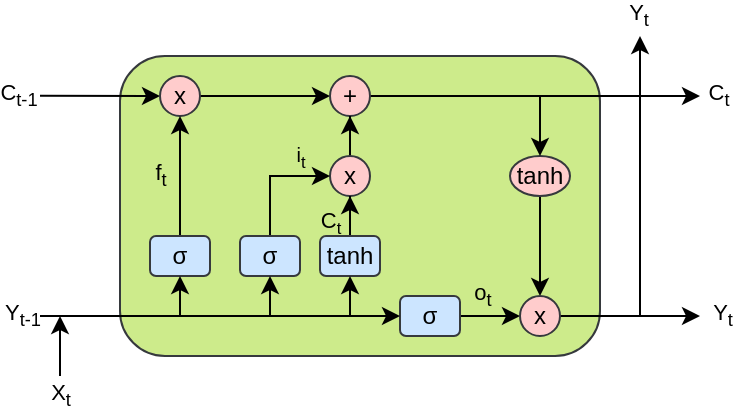 <mxfile version="22.1.11" type="device">
  <diagram name="Page-1" id="95un4xSpwnVG-g4x64Bq">
    <mxGraphModel dx="1098" dy="820" grid="1" gridSize="10" guides="1" tooltips="1" connect="1" arrows="1" fold="1" page="1" pageScale="1" pageWidth="827" pageHeight="1169" math="0" shadow="0">
      <root>
        <mxCell id="0" />
        <mxCell id="1" parent="0" />
        <mxCell id="IbB7KQ5nJDt7Z2YSkib0-1" value="" style="rounded=1;whiteSpace=wrap;html=1;fillColor=#cdeb8b;strokeColor=#36393d;" parent="1" vertex="1">
          <mxGeometry x="100" y="40" width="240" height="150" as="geometry" />
        </mxCell>
        <mxCell id="IbB7KQ5nJDt7Z2YSkib0-2" value="" style="endArrow=classic;html=1;rounded=0;entryX=0;entryY=0.5;entryDx=0;entryDy=0;" parent="1" target="IbB7KQ5nJDt7Z2YSkib0-4" edge="1">
          <mxGeometry width="50" height="50" relative="1" as="geometry">
            <mxPoint x="60" y="59.83" as="sourcePoint" />
            <mxPoint x="120" y="59.83" as="targetPoint" />
          </mxGeometry>
        </mxCell>
        <mxCell id="IbB7KQ5nJDt7Z2YSkib0-3" value="C&lt;sub&gt;t-1&lt;/sub&gt;" style="edgeLabel;html=1;align=center;verticalAlign=middle;resizable=0;points=[];labelBackgroundColor=none;" parent="IbB7KQ5nJDt7Z2YSkib0-2" vertex="1" connectable="0">
          <mxGeometry x="-0.861" y="1" relative="1" as="geometry">
            <mxPoint x="-15" y="1" as="offset" />
          </mxGeometry>
        </mxCell>
        <mxCell id="IbB7KQ5nJDt7Z2YSkib0-6" value="" style="edgeStyle=orthogonalEdgeStyle;rounded=0;orthogonalLoop=1;jettySize=auto;html=1;" parent="1" source="IbB7KQ5nJDt7Z2YSkib0-4" target="IbB7KQ5nJDt7Z2YSkib0-5" edge="1">
          <mxGeometry relative="1" as="geometry" />
        </mxCell>
        <mxCell id="IbB7KQ5nJDt7Z2YSkib0-4" value="&lt;p style=&quot;line-height: 120%;&quot;&gt;x&lt;/p&gt;" style="ellipse;whiteSpace=wrap;html=1;aspect=fixed;verticalAlign=middle;align=center;horizontal=1;fontSize=12;fillColor=#ffcccc;strokeColor=#36393d;" parent="1" vertex="1">
          <mxGeometry x="120" y="50" width="20" height="20" as="geometry" />
        </mxCell>
        <mxCell id="IbB7KQ5nJDt7Z2YSkib0-27" style="edgeStyle=orthogonalEdgeStyle;rounded=0;orthogonalLoop=1;jettySize=auto;html=1;" parent="1" source="IbB7KQ5nJDt7Z2YSkib0-5" edge="1">
          <mxGeometry relative="1" as="geometry">
            <mxPoint x="390" y="60" as="targetPoint" />
          </mxGeometry>
        </mxCell>
        <mxCell id="IbB7KQ5nJDt7Z2YSkib0-29" value="C&lt;sub&gt;t&lt;/sub&gt;" style="edgeLabel;html=1;align=center;verticalAlign=middle;resizable=0;points=[];labelBackgroundColor=none;" parent="IbB7KQ5nJDt7Z2YSkib0-27" vertex="1" connectable="0">
          <mxGeometry x="0.747" relative="1" as="geometry">
            <mxPoint x="30" as="offset" />
          </mxGeometry>
        </mxCell>
        <mxCell id="IbB7KQ5nJDt7Z2YSkib0-5" value="+" style="ellipse;whiteSpace=wrap;html=1;aspect=fixed;align=center;fillColor=#ffcccc;strokeColor=#36393d;" parent="1" vertex="1">
          <mxGeometry x="205" y="50" width="20" height="20" as="geometry" />
        </mxCell>
        <mxCell id="IbB7KQ5nJDt7Z2YSkib0-8" style="edgeStyle=orthogonalEdgeStyle;rounded=0;orthogonalLoop=1;jettySize=auto;html=1;entryX=0.5;entryY=1;entryDx=0;entryDy=0;" parent="1" source="IbB7KQ5nJDt7Z2YSkib0-7" target="IbB7KQ5nJDt7Z2YSkib0-5" edge="1">
          <mxGeometry relative="1" as="geometry" />
        </mxCell>
        <mxCell id="IbB7KQ5nJDt7Z2YSkib0-7" value="&lt;p style=&quot;line-height: 120%;&quot;&gt;x&lt;/p&gt;" style="ellipse;whiteSpace=wrap;html=1;aspect=fixed;verticalAlign=middle;align=center;horizontal=1;fontSize=12;fillColor=#ffcccc;strokeColor=#36393d;" parent="1" vertex="1">
          <mxGeometry x="205" y="90" width="20" height="20" as="geometry" />
        </mxCell>
        <mxCell id="IbB7KQ5nJDt7Z2YSkib0-11" style="edgeStyle=orthogonalEdgeStyle;rounded=0;orthogonalLoop=1;jettySize=auto;html=1;entryX=0.5;entryY=1;entryDx=0;entryDy=0;labelBackgroundColor=none;" parent="1" source="IbB7KQ5nJDt7Z2YSkib0-9" target="IbB7KQ5nJDt7Z2YSkib0-7" edge="1">
          <mxGeometry relative="1" as="geometry" />
        </mxCell>
        <mxCell id="IbB7KQ5nJDt7Z2YSkib0-17" value="C&lt;font size=&quot;1&quot;&gt;&lt;sub&gt;t&lt;/sub&gt;&lt;/font&gt;" style="edgeLabel;html=1;align=center;verticalAlign=middle;resizable=0;points=[];labelBackgroundColor=none;" parent="IbB7KQ5nJDt7Z2YSkib0-11" vertex="1" connectable="0">
          <mxGeometry x="0.569" relative="1" as="geometry">
            <mxPoint x="-10" as="offset" />
          </mxGeometry>
        </mxCell>
        <mxCell id="IbB7KQ5nJDt7Z2YSkib0-9" value="tanh" style="rounded=1;whiteSpace=wrap;html=1;fillColor=#cce5ff;strokeColor=#36393d;" parent="1" vertex="1">
          <mxGeometry x="200" y="130" width="30" height="20" as="geometry" />
        </mxCell>
        <mxCell id="IbB7KQ5nJDt7Z2YSkib0-16" value="&lt;font size=&quot;1&quot;&gt;i&lt;sub&gt;t&lt;/sub&gt;&lt;/font&gt;" style="edgeStyle=orthogonalEdgeStyle;rounded=0;orthogonalLoop=1;jettySize=auto;html=1;entryX=0;entryY=0.5;entryDx=0;entryDy=0;exitX=0.5;exitY=0;exitDx=0;exitDy=0;labelBackgroundColor=none;" parent="1" source="IbB7KQ5nJDt7Z2YSkib0-12" target="IbB7KQ5nJDt7Z2YSkib0-7" edge="1">
          <mxGeometry x="0.5" y="10" relative="1" as="geometry">
            <Array as="points">
              <mxPoint x="175" y="100" />
            </Array>
            <mxPoint as="offset" />
          </mxGeometry>
        </mxCell>
        <mxCell id="IbB7KQ5nJDt7Z2YSkib0-12" value="σ" style="rounded=1;whiteSpace=wrap;html=1;fillColor=#cce5ff;strokeColor=#36393d;" parent="1" vertex="1">
          <mxGeometry x="160" y="130" width="30" height="20" as="geometry" />
        </mxCell>
        <mxCell id="IbB7KQ5nJDt7Z2YSkib0-14" value="f&lt;sub&gt;t&lt;/sub&gt;" style="edgeStyle=orthogonalEdgeStyle;rounded=0;orthogonalLoop=1;jettySize=auto;html=1;labelBackgroundColor=none;" parent="1" source="IbB7KQ5nJDt7Z2YSkib0-13" target="IbB7KQ5nJDt7Z2YSkib0-4" edge="1">
          <mxGeometry y="10" relative="1" as="geometry">
            <mxPoint as="offset" />
          </mxGeometry>
        </mxCell>
        <mxCell id="IbB7KQ5nJDt7Z2YSkib0-13" value="σ" style="rounded=1;whiteSpace=wrap;html=1;fillColor=#cce5ff;strokeColor=#36393d;" parent="1" vertex="1">
          <mxGeometry x="115" y="130" width="30" height="20" as="geometry" />
        </mxCell>
        <mxCell id="IbB7KQ5nJDt7Z2YSkib0-32" style="edgeStyle=orthogonalEdgeStyle;rounded=0;orthogonalLoop=1;jettySize=auto;html=1;" parent="1" source="IbB7KQ5nJDt7Z2YSkib0-18" target="IbB7KQ5nJDt7Z2YSkib0-30" edge="1">
          <mxGeometry relative="1" as="geometry" />
        </mxCell>
        <mxCell id="IbB7KQ5nJDt7Z2YSkib0-43" value="o&lt;sub&gt;t&lt;/sub&gt;" style="edgeLabel;html=1;align=center;verticalAlign=middle;resizable=0;points=[];labelBackgroundColor=none;" parent="IbB7KQ5nJDt7Z2YSkib0-32" vertex="1" connectable="0">
          <mxGeometry x="0.187" y="-1" relative="1" as="geometry">
            <mxPoint y="-9" as="offset" />
          </mxGeometry>
        </mxCell>
        <mxCell id="IbB7KQ5nJDt7Z2YSkib0-18" value="σ" style="rounded=1;whiteSpace=wrap;html=1;fillColor=#cce5ff;strokeColor=#36393d;" parent="1" vertex="1">
          <mxGeometry x="240" y="160" width="30" height="20" as="geometry" />
        </mxCell>
        <mxCell id="IbB7KQ5nJDt7Z2YSkib0-19" value="" style="endArrow=classic;html=1;rounded=0;entryX=0;entryY=0.5;entryDx=0;entryDy=0;" parent="1" target="IbB7KQ5nJDt7Z2YSkib0-18" edge="1">
          <mxGeometry width="50" height="50" relative="1" as="geometry">
            <mxPoint x="60" y="170" as="sourcePoint" />
            <mxPoint x="260" y="70" as="targetPoint" />
            <Array as="points" />
          </mxGeometry>
        </mxCell>
        <mxCell id="IbB7KQ5nJDt7Z2YSkib0-36" value="Y&lt;sub&gt;t-1&lt;/sub&gt;" style="edgeLabel;html=1;align=center;verticalAlign=middle;resizable=0;points=[];labelBackgroundColor=none;" parent="IbB7KQ5nJDt7Z2YSkib0-19" vertex="1" connectable="0">
          <mxGeometry x="-0.93" y="-2" relative="1" as="geometry">
            <mxPoint x="-16" y="-2" as="offset" />
          </mxGeometry>
        </mxCell>
        <mxCell id="IbB7KQ5nJDt7Z2YSkib0-21" value="" style="endArrow=classic;html=1;rounded=0;entryX=0.5;entryY=1;entryDx=0;entryDy=0;" parent="1" target="IbB7KQ5nJDt7Z2YSkib0-13" edge="1">
          <mxGeometry width="50" height="50" relative="1" as="geometry">
            <mxPoint x="130" y="170" as="sourcePoint" />
            <mxPoint x="260" y="70" as="targetPoint" />
          </mxGeometry>
        </mxCell>
        <mxCell id="IbB7KQ5nJDt7Z2YSkib0-22" value="" style="endArrow=classic;html=1;rounded=0;entryX=0.5;entryY=1;entryDx=0;entryDy=0;" parent="1" target="IbB7KQ5nJDt7Z2YSkib0-12" edge="1">
          <mxGeometry width="50" height="50" relative="1" as="geometry">
            <mxPoint x="175" y="170" as="sourcePoint" />
            <mxPoint x="140" y="160" as="targetPoint" />
          </mxGeometry>
        </mxCell>
        <mxCell id="IbB7KQ5nJDt7Z2YSkib0-24" value="" style="endArrow=classic;html=1;rounded=0;entryX=0.5;entryY=1;entryDx=0;entryDy=0;" parent="1" target="IbB7KQ5nJDt7Z2YSkib0-9" edge="1">
          <mxGeometry width="50" height="50" relative="1" as="geometry">
            <mxPoint x="215" y="170" as="sourcePoint" />
            <mxPoint x="185" y="160" as="targetPoint" />
          </mxGeometry>
        </mxCell>
        <mxCell id="IbB7KQ5nJDt7Z2YSkib0-31" style="edgeStyle=orthogonalEdgeStyle;rounded=0;orthogonalLoop=1;jettySize=auto;html=1;entryX=0.5;entryY=0;entryDx=0;entryDy=0;" parent="1" source="IbB7KQ5nJDt7Z2YSkib0-25" target="IbB7KQ5nJDt7Z2YSkib0-30" edge="1">
          <mxGeometry relative="1" as="geometry" />
        </mxCell>
        <mxCell id="IbB7KQ5nJDt7Z2YSkib0-25" value="tanh" style="ellipse;whiteSpace=wrap;html=1;fillColor=#ffcccc;strokeColor=#36393d;" parent="1" vertex="1">
          <mxGeometry x="295" y="90" width="30" height="20" as="geometry" />
        </mxCell>
        <mxCell id="IbB7KQ5nJDt7Z2YSkib0-33" style="edgeStyle=orthogonalEdgeStyle;rounded=0;orthogonalLoop=1;jettySize=auto;html=1;" parent="1" source="IbB7KQ5nJDt7Z2YSkib0-30" edge="1">
          <mxGeometry relative="1" as="geometry">
            <mxPoint x="390" y="170" as="targetPoint" />
          </mxGeometry>
        </mxCell>
        <mxCell id="IbB7KQ5nJDt7Z2YSkib0-34" value="Y&lt;sub&gt;t&lt;/sub&gt;" style="edgeLabel;html=1;align=center;verticalAlign=middle;resizable=0;points=[];labelBackgroundColor=none;" parent="IbB7KQ5nJDt7Z2YSkib0-33" vertex="1" connectable="0">
          <mxGeometry x="0.894" y="-1" relative="1" as="geometry">
            <mxPoint x="14" y="-1" as="offset" />
          </mxGeometry>
        </mxCell>
        <mxCell id="IbB7KQ5nJDt7Z2YSkib0-30" value="&lt;p style=&quot;line-height: 120%;&quot;&gt;x&lt;/p&gt;" style="ellipse;whiteSpace=wrap;html=1;aspect=fixed;verticalAlign=middle;align=center;horizontal=1;fontSize=12;fillColor=#ffcccc;strokeColor=#36393d;" parent="1" vertex="1">
          <mxGeometry x="300" y="160" width="20" height="20" as="geometry" />
        </mxCell>
        <mxCell id="IbB7KQ5nJDt7Z2YSkib0-38" value="" style="endArrow=classic;html=1;rounded=0;" parent="1" edge="1">
          <mxGeometry width="50" height="50" relative="1" as="geometry">
            <mxPoint x="70" y="200" as="sourcePoint" />
            <mxPoint x="70" y="170" as="targetPoint" />
          </mxGeometry>
        </mxCell>
        <mxCell id="IbB7KQ5nJDt7Z2YSkib0-39" value="X&lt;sub&gt;t&lt;/sub&gt;" style="edgeLabel;html=1;align=center;verticalAlign=middle;resizable=0;points=[];labelBackgroundColor=none;" parent="IbB7KQ5nJDt7Z2YSkib0-38" vertex="1" connectable="0">
          <mxGeometry x="-0.711" relative="1" as="geometry">
            <mxPoint y="14" as="offset" />
          </mxGeometry>
        </mxCell>
        <mxCell id="IbB7KQ5nJDt7Z2YSkib0-40" value="" style="endArrow=classic;html=1;rounded=0;" parent="1" edge="1">
          <mxGeometry width="50" height="50" relative="1" as="geometry">
            <mxPoint x="360" y="170" as="sourcePoint" />
            <mxPoint x="360" y="30" as="targetPoint" />
          </mxGeometry>
        </mxCell>
        <mxCell id="IbB7KQ5nJDt7Z2YSkib0-41" value="Y&lt;sub&gt;t&lt;/sub&gt;" style="edgeLabel;html=1;align=center;verticalAlign=middle;resizable=0;points=[];labelBackgroundColor=none;" parent="IbB7KQ5nJDt7Z2YSkib0-40" vertex="1" connectable="0">
          <mxGeometry x="0.933" y="1" relative="1" as="geometry">
            <mxPoint y="-15" as="offset" />
          </mxGeometry>
        </mxCell>
        <mxCell id="IbB7KQ5nJDt7Z2YSkib0-42" value="" style="endArrow=classic;html=1;rounded=0;entryX=0.5;entryY=0;entryDx=0;entryDy=0;" parent="1" target="IbB7KQ5nJDt7Z2YSkib0-25" edge="1">
          <mxGeometry width="50" height="50" relative="1" as="geometry">
            <mxPoint x="310" y="60" as="sourcePoint" />
            <mxPoint x="200" y="80" as="targetPoint" />
          </mxGeometry>
        </mxCell>
      </root>
    </mxGraphModel>
  </diagram>
</mxfile>
